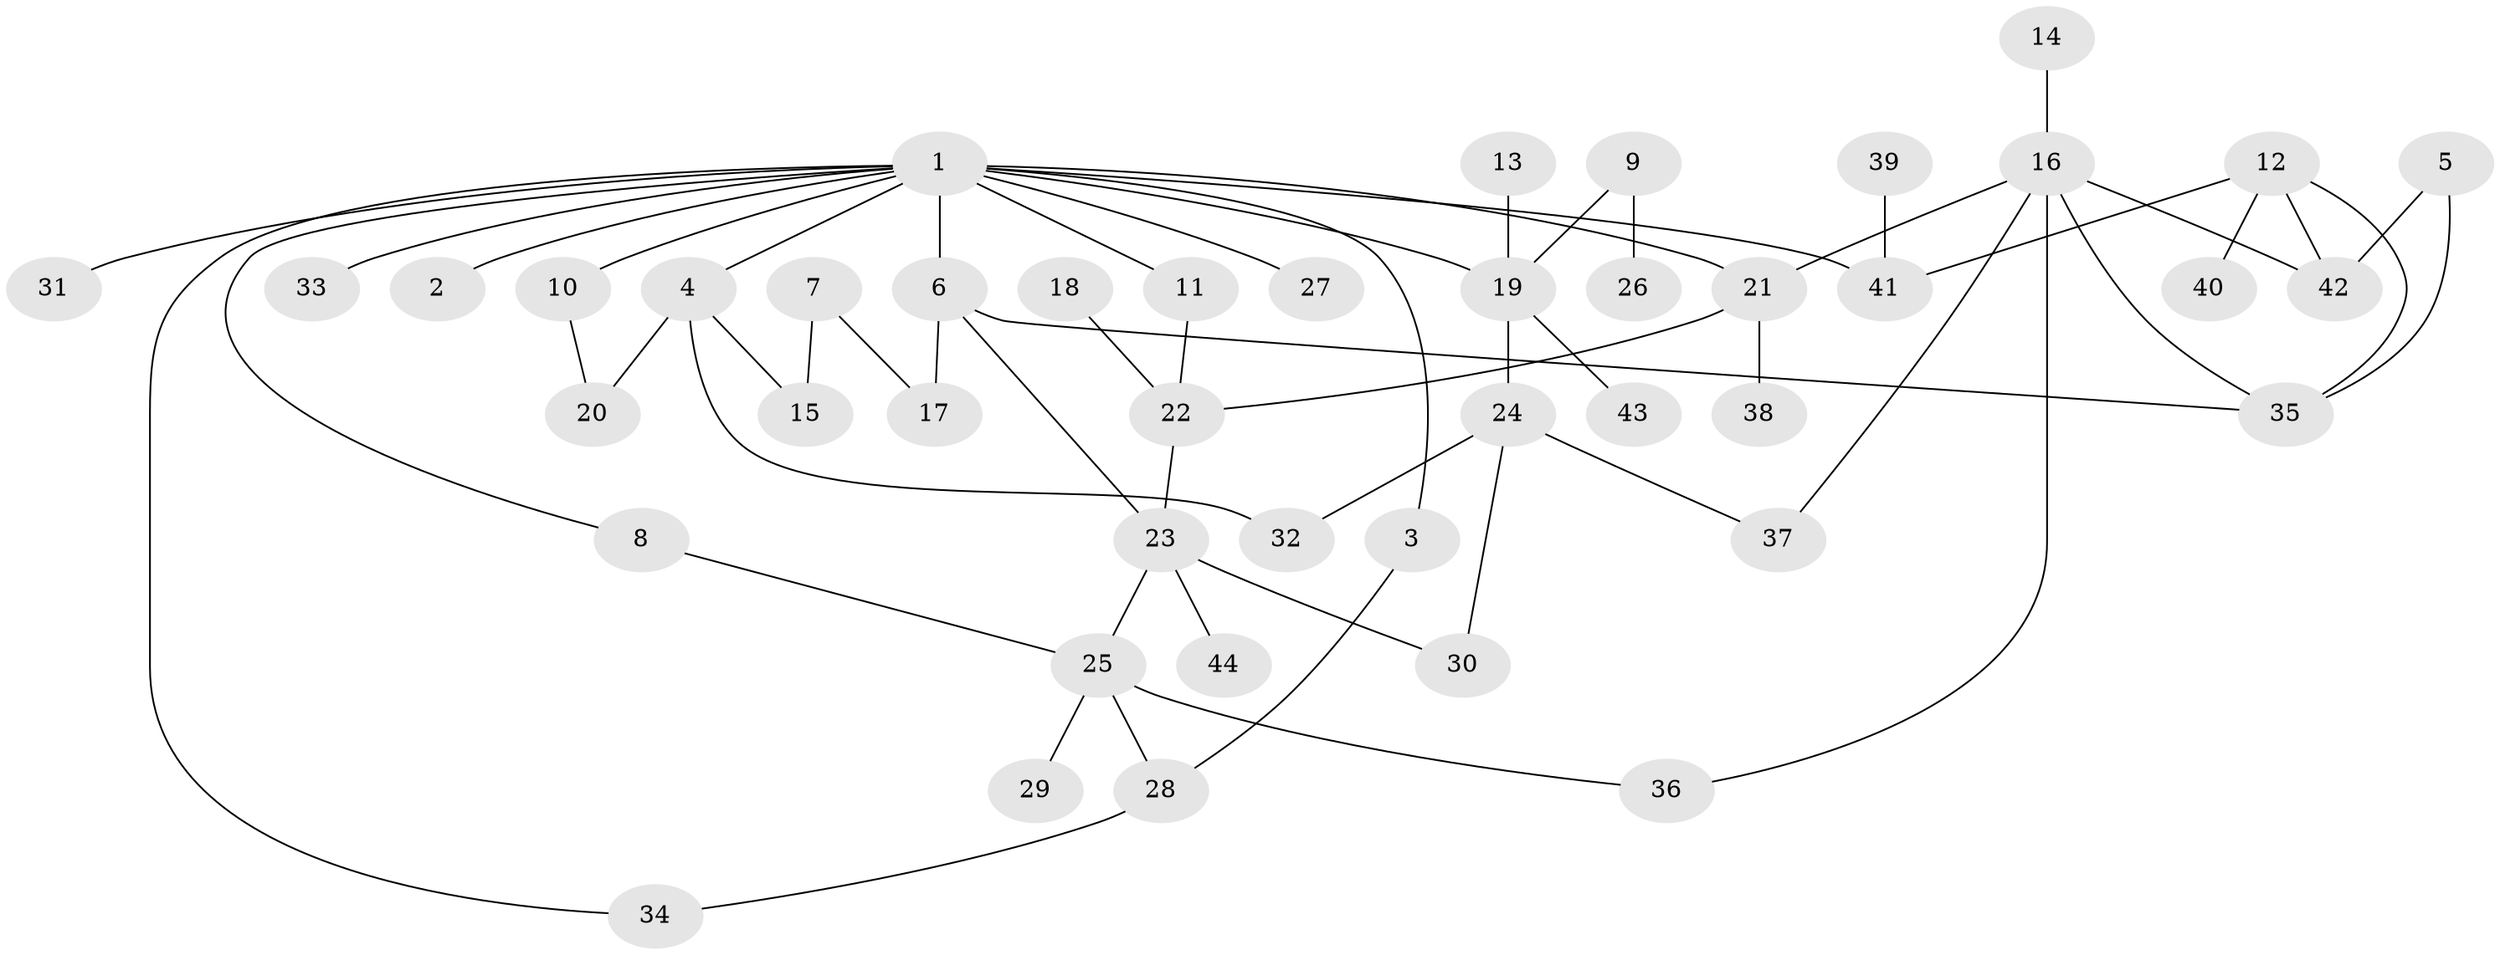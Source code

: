 // original degree distribution, {6: 0.03409090909090909, 8: 0.011363636363636364, 5: 0.045454545454545456, 4: 0.06818181818181818, 7: 0.011363636363636364, 2: 0.3181818181818182, 1: 0.3522727272727273, 3: 0.1590909090909091}
// Generated by graph-tools (version 1.1) at 2025/25/03/09/25 03:25:28]
// undirected, 44 vertices, 58 edges
graph export_dot {
graph [start="1"]
  node [color=gray90,style=filled];
  1;
  2;
  3;
  4;
  5;
  6;
  7;
  8;
  9;
  10;
  11;
  12;
  13;
  14;
  15;
  16;
  17;
  18;
  19;
  20;
  21;
  22;
  23;
  24;
  25;
  26;
  27;
  28;
  29;
  30;
  31;
  32;
  33;
  34;
  35;
  36;
  37;
  38;
  39;
  40;
  41;
  42;
  43;
  44;
  1 -- 2 [weight=1.0];
  1 -- 3 [weight=1.0];
  1 -- 4 [weight=1.0];
  1 -- 6 [weight=1.0];
  1 -- 8 [weight=1.0];
  1 -- 10 [weight=1.0];
  1 -- 11 [weight=2.0];
  1 -- 19 [weight=1.0];
  1 -- 21 [weight=1.0];
  1 -- 27 [weight=1.0];
  1 -- 31 [weight=1.0];
  1 -- 33 [weight=1.0];
  1 -- 34 [weight=1.0];
  1 -- 41 [weight=1.0];
  3 -- 28 [weight=1.0];
  4 -- 15 [weight=1.0];
  4 -- 20 [weight=1.0];
  4 -- 32 [weight=1.0];
  5 -- 35 [weight=1.0];
  5 -- 42 [weight=1.0];
  6 -- 17 [weight=1.0];
  6 -- 23 [weight=1.0];
  6 -- 35 [weight=1.0];
  7 -- 15 [weight=1.0];
  7 -- 17 [weight=1.0];
  8 -- 25 [weight=1.0];
  9 -- 19 [weight=1.0];
  9 -- 26 [weight=1.0];
  10 -- 20 [weight=1.0];
  11 -- 22 [weight=1.0];
  12 -- 35 [weight=1.0];
  12 -- 40 [weight=1.0];
  12 -- 41 [weight=1.0];
  12 -- 42 [weight=1.0];
  13 -- 19 [weight=1.0];
  14 -- 16 [weight=1.0];
  16 -- 21 [weight=1.0];
  16 -- 35 [weight=1.0];
  16 -- 36 [weight=1.0];
  16 -- 37 [weight=1.0];
  16 -- 42 [weight=1.0];
  18 -- 22 [weight=1.0];
  19 -- 24 [weight=1.0];
  19 -- 43 [weight=1.0];
  21 -- 22 [weight=1.0];
  21 -- 38 [weight=1.0];
  22 -- 23 [weight=1.0];
  23 -- 25 [weight=1.0];
  23 -- 30 [weight=1.0];
  23 -- 44 [weight=1.0];
  24 -- 30 [weight=1.0];
  24 -- 32 [weight=1.0];
  24 -- 37 [weight=1.0];
  25 -- 28 [weight=1.0];
  25 -- 29 [weight=1.0];
  25 -- 36 [weight=1.0];
  28 -- 34 [weight=1.0];
  39 -- 41 [weight=1.0];
}
